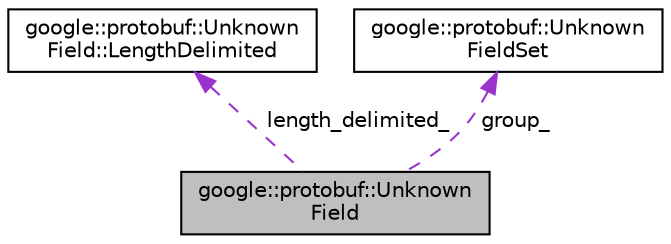 digraph "google::protobuf::UnknownField"
{
 // LATEX_PDF_SIZE
  edge [fontname="Helvetica",fontsize="10",labelfontname="Helvetica",labelfontsize="10"];
  node [fontname="Helvetica",fontsize="10",shape=record];
  Node1 [label="google::protobuf::Unknown\lField",height=0.2,width=0.4,color="black", fillcolor="grey75", style="filled", fontcolor="black",tooltip=" "];
  Node2 -> Node1 [dir="back",color="darkorchid3",fontsize="10",style="dashed",label=" length_delimited_" ,fontname="Helvetica"];
  Node2 [label="google::protobuf::Unknown\lField::LengthDelimited",height=0.2,width=0.4,color="black", fillcolor="white", style="filled",URL="$uniongoogle_1_1protobuf_1_1UnknownField_1_1LengthDelimited.html",tooltip=" "];
  Node3 -> Node1 [dir="back",color="darkorchid3",fontsize="10",style="dashed",label=" group_" ,fontname="Helvetica"];
  Node3 [label="google::protobuf::Unknown\lFieldSet",height=0.2,width=0.4,color="black", fillcolor="white", style="filled",URL="$classgoogle_1_1protobuf_1_1UnknownFieldSet.html",tooltip=" "];
}
